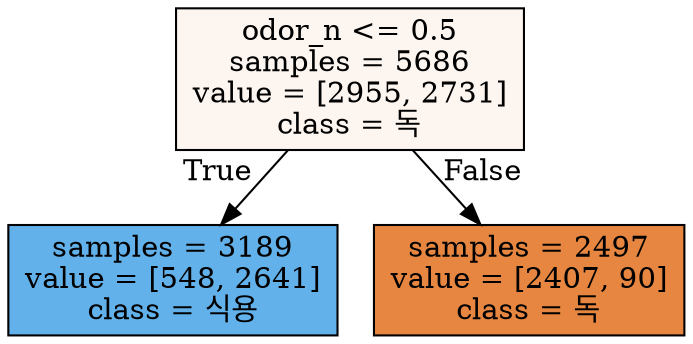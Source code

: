 digraph Tree {
node [shape=box, style="filled", color="black"] ;
0 [label="odor_n <= 0.5\nsamples = 5686\nvalue = [2955, 2731]\nclass = 독", fillcolor="#fdf5f0"] ;
1 [label="samples = 3189\nvalue = [548, 2641]\nclass = 식용", fillcolor="#62b1ea"] ;
0 -> 1 [labeldistance=2.5, labelangle=45, headlabel="True"] ;
2 [label="samples = 2497\nvalue = [2407, 90]\nclass = 독", fillcolor="#e68640"] ;
0 -> 2 [labeldistance=2.5, labelangle=-45, headlabel="False"] ;
}